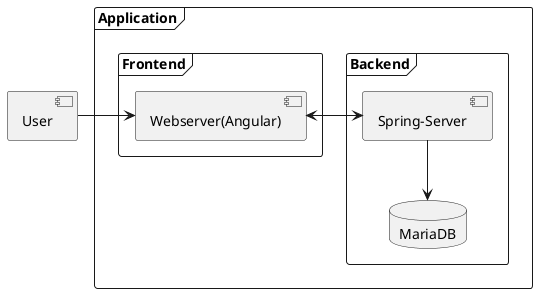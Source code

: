 @startuml
'https://plantuml.com/sequence-diagram

frame Application{
frame  Backend{

        [Spring-Server]

        database "MariaDB" {
        }
          }
 frame Frontend{
        [Webserver(Angular)]
 }
          }
[User] -r-> [Webserver(Angular)]
[Spring-Server] --> MariaDB
[Webserver(Angular)] <-r-> [Spring-Server]
@enduml